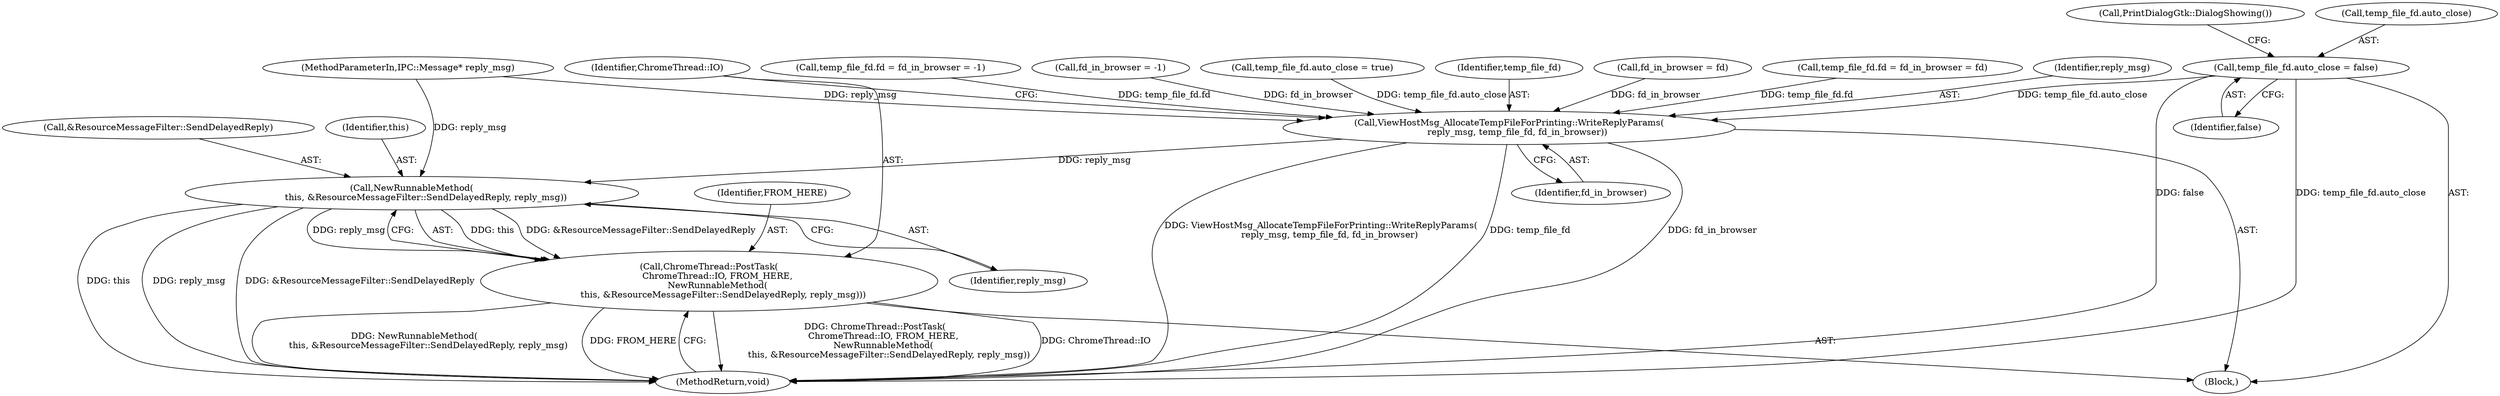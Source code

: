 digraph "0_Chrome_ccd0226c79553e318657d6285c2feacebd105996_1@API" {
"1000113" [label="(Call,temp_file_fd.auto_close = false)"];
"1000177" [label="(Call,ViewHostMsg_AllocateTempFileForPrinting::WriteReplyParams(\n      reply_msg, temp_file_fd, fd_in_browser))"];
"1000184" [label="(Call,NewRunnableMethod(\n          this, &ResourceMessageFilter::SendDelayedReply, reply_msg))"];
"1000181" [label="(Call,ChromeThread::PostTask(\n      ChromeThread::IO, FROM_HERE,\n      NewRunnableMethod(\n          this, &ResourceMessageFilter::SendDelayedReply, reply_msg)))"];
"1000177" [label="(Call,ViewHostMsg_AllocateTempFileForPrinting::WriteReplyParams(\n      reply_msg, temp_file_fd, fd_in_browser))"];
"1000117" [label="(Identifier,false)"];
"1000109" [label="(Call,fd_in_browser = -1)"];
"1000172" [label="(Call,temp_file_fd.auto_close = true)"];
"1000181" [label="(Call,ChromeThread::PostTask(\n      ChromeThread::IO, FROM_HERE,\n      NewRunnableMethod(\n          this, &ResourceMessageFilter::SendDelayedReply, reply_msg)))"];
"1000102" [label="(Block,)"];
"1000113" [label="(Call,temp_file_fd.auto_close = false)"];
"1000189" [label="(MethodReturn,void)"];
"1000179" [label="(Identifier,temp_file_fd)"];
"1000169" [label="(Call,fd_in_browser = fd)"];
"1000119" [label="(Call,PrintDialogGtk::DialogShowing())"];
"1000188" [label="(Identifier,reply_msg)"];
"1000183" [label="(Identifier,FROM_HERE)"];
"1000114" [label="(Call,temp_file_fd.auto_close)"];
"1000186" [label="(Call,&ResourceMessageFilter::SendDelayedReply)"];
"1000185" [label="(Identifier,this)"];
"1000165" [label="(Call,temp_file_fd.fd = fd_in_browser = fd)"];
"1000182" [label="(Identifier,ChromeThread::IO)"];
"1000178" [label="(Identifier,reply_msg)"];
"1000180" [label="(Identifier,fd_in_browser)"];
"1000105" [label="(Call,temp_file_fd.fd = fd_in_browser = -1)"];
"1000184" [label="(Call,NewRunnableMethod(\n          this, &ResourceMessageFilter::SendDelayedReply, reply_msg))"];
"1000101" [label="(MethodParameterIn,IPC::Message* reply_msg)"];
"1000113" -> "1000102"  [label="AST: "];
"1000113" -> "1000117"  [label="CFG: "];
"1000114" -> "1000113"  [label="AST: "];
"1000117" -> "1000113"  [label="AST: "];
"1000119" -> "1000113"  [label="CFG: "];
"1000113" -> "1000189"  [label="DDG: false"];
"1000113" -> "1000189"  [label="DDG: temp_file_fd.auto_close"];
"1000113" -> "1000177"  [label="DDG: temp_file_fd.auto_close"];
"1000177" -> "1000102"  [label="AST: "];
"1000177" -> "1000180"  [label="CFG: "];
"1000178" -> "1000177"  [label="AST: "];
"1000179" -> "1000177"  [label="AST: "];
"1000180" -> "1000177"  [label="AST: "];
"1000182" -> "1000177"  [label="CFG: "];
"1000177" -> "1000189"  [label="DDG: temp_file_fd"];
"1000177" -> "1000189"  [label="DDG: fd_in_browser"];
"1000177" -> "1000189"  [label="DDG: ViewHostMsg_AllocateTempFileForPrinting::WriteReplyParams(\n      reply_msg, temp_file_fd, fd_in_browser)"];
"1000101" -> "1000177"  [label="DDG: reply_msg"];
"1000165" -> "1000177"  [label="DDG: temp_file_fd.fd"];
"1000172" -> "1000177"  [label="DDG: temp_file_fd.auto_close"];
"1000105" -> "1000177"  [label="DDG: temp_file_fd.fd"];
"1000109" -> "1000177"  [label="DDG: fd_in_browser"];
"1000169" -> "1000177"  [label="DDG: fd_in_browser"];
"1000177" -> "1000184"  [label="DDG: reply_msg"];
"1000184" -> "1000181"  [label="AST: "];
"1000184" -> "1000188"  [label="CFG: "];
"1000185" -> "1000184"  [label="AST: "];
"1000186" -> "1000184"  [label="AST: "];
"1000188" -> "1000184"  [label="AST: "];
"1000181" -> "1000184"  [label="CFG: "];
"1000184" -> "1000189"  [label="DDG: this"];
"1000184" -> "1000189"  [label="DDG: reply_msg"];
"1000184" -> "1000189"  [label="DDG: &ResourceMessageFilter::SendDelayedReply"];
"1000184" -> "1000181"  [label="DDG: this"];
"1000184" -> "1000181"  [label="DDG: &ResourceMessageFilter::SendDelayedReply"];
"1000184" -> "1000181"  [label="DDG: reply_msg"];
"1000101" -> "1000184"  [label="DDG: reply_msg"];
"1000181" -> "1000102"  [label="AST: "];
"1000182" -> "1000181"  [label="AST: "];
"1000183" -> "1000181"  [label="AST: "];
"1000189" -> "1000181"  [label="CFG: "];
"1000181" -> "1000189"  [label="DDG: ChromeThread::PostTask(\n      ChromeThread::IO, FROM_HERE,\n      NewRunnableMethod(\n          this, &ResourceMessageFilter::SendDelayedReply, reply_msg))"];
"1000181" -> "1000189"  [label="DDG: ChromeThread::IO"];
"1000181" -> "1000189"  [label="DDG: NewRunnableMethod(\n          this, &ResourceMessageFilter::SendDelayedReply, reply_msg)"];
"1000181" -> "1000189"  [label="DDG: FROM_HERE"];
}
